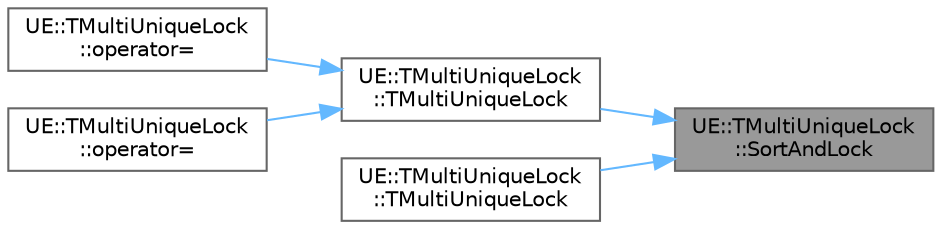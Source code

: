 digraph "UE::TMultiUniqueLock::SortAndLock"
{
 // INTERACTIVE_SVG=YES
 // LATEX_PDF_SIZE
  bgcolor="transparent";
  edge [fontname=Helvetica,fontsize=10,labelfontname=Helvetica,labelfontsize=10];
  node [fontname=Helvetica,fontsize=10,shape=box,height=0.2,width=0.4];
  rankdir="RL";
  Node1 [id="Node000001",label="UE::TMultiUniqueLock\l::SortAndLock",height=0.2,width=0.4,color="gray40", fillcolor="grey60", style="filled", fontcolor="black",tooltip=" "];
  Node1 -> Node2 [id="edge1_Node000001_Node000002",dir="back",color="steelblue1",style="solid",tooltip=" "];
  Node2 [id="Node000002",label="UE::TMultiUniqueLock\l::TMultiUniqueLock",height=0.2,width=0.4,color="grey40", fillcolor="white", style="filled",URL="$dc/dbe/classUE_1_1TMultiUniqueLock.html#a7f69f21b9bdd07dce849124185f2cf9d",tooltip=" "];
  Node2 -> Node3 [id="edge2_Node000002_Node000003",dir="back",color="steelblue1",style="solid",tooltip=" "];
  Node3 [id="Node000003",label="UE::TMultiUniqueLock\l::operator=",height=0.2,width=0.4,color="grey40", fillcolor="white", style="filled",URL="$dc/dbe/classUE_1_1TMultiUniqueLock.html#a04e55afe681b6c86ba4ccc20f7a05857",tooltip=" "];
  Node2 -> Node4 [id="edge3_Node000002_Node000004",dir="back",color="steelblue1",style="solid",tooltip=" "];
  Node4 [id="Node000004",label="UE::TMultiUniqueLock\l::operator=",height=0.2,width=0.4,color="grey40", fillcolor="white", style="filled",URL="$dc/dbe/classUE_1_1TMultiUniqueLock.html#ae1e6e76a18133f76b2f472ef48ac0066",tooltip=" "];
  Node1 -> Node5 [id="edge4_Node000001_Node000005",dir="back",color="steelblue1",style="solid",tooltip=" "];
  Node5 [id="Node000005",label="UE::TMultiUniqueLock\l::TMultiUniqueLock",height=0.2,width=0.4,color="grey40", fillcolor="white", style="filled",URL="$dc/dbe/classUE_1_1TMultiUniqueLock.html#a2f178746d6045230367cbfbb6893c130",tooltip=" "];
}

